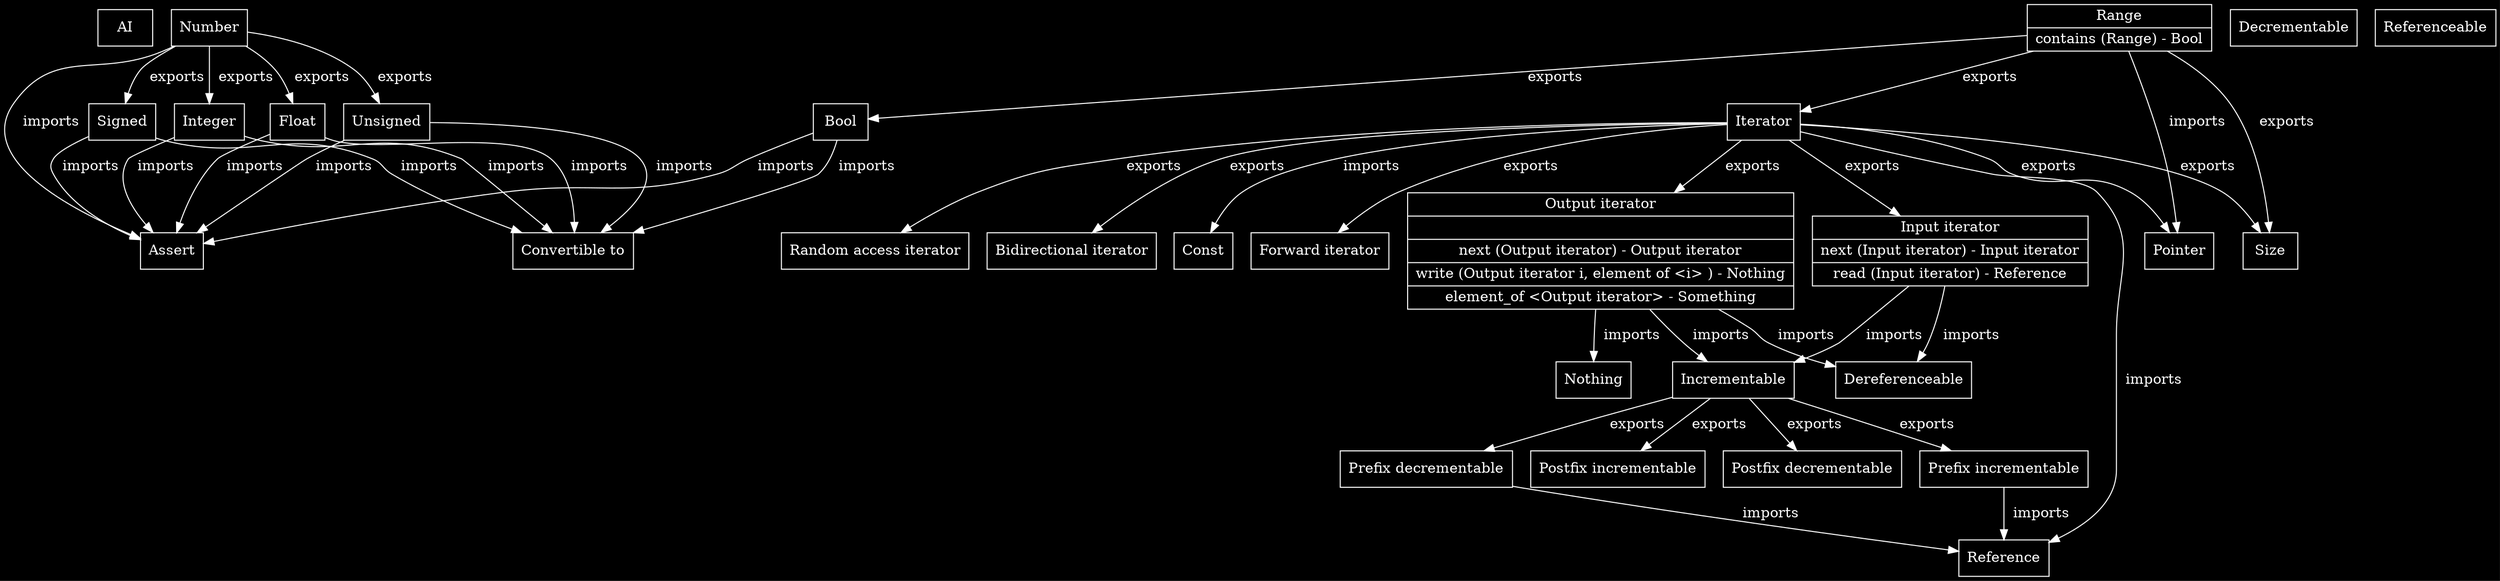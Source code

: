 digraph structs 
{
	bgcolor=red;
	compound=true;
	ratio=fill;
	fill=true;
	graph [dpi = 1000 bgcolor=black fontcolor=white color=white];
	node [dpi = 1000 bgcolor=black fillcolor=black style=filled color=white fontcolor=white];
	edge [dpi = 1000 bgcolor=black color=white fontcolor=white];


	AI [shape = record, label = "{AI}"]

	Assert [shape = record, label = "{Assert}"]


	"Bidirectional iterator" [shape = record, label = "{Bidirectional iterator}"]


	Bool [shape = record, label = "{Bool}"]

	"Bool" -> Convertible_to [shape = record, label = "  imports"]
	"Bool" -> Assert [shape = record, label = "  imports"]


	Const [shape = record, label = "{Const}"]	


	Convertible_to [shape = record, label = "{Convertible to}"]


	Decrementable [shape = record, label = "{Decrementable}"]


	Dereferenceable [shape = record, label = "{Dereferenceable}"]


	Float [shape = record, label = "{Float}"]

	"Forward iterator" [shape = record, label = "{Forward iterator}"]


	Integer [shape = record, label = "{Integer}"]

	"Integer" -> Convertible_to [shape = record, label = "  imports"]
	"Integer" -> Assert [shape = record, label = "  imports"]
	

	Iterator [shape = record, label = "{Iterator}"]

	"Iterator" -> "Input iterator" [shape = record, label = "  exports"]
	"Iterator" -> "Output iterator" [shape = record, label = "  exports"]
	"Iterator" -> "Forward iterator" [shape = record, label = "  exports"]
	"Iterator" -> "Bidirectional iterator" [shape = record, label = "  exports"]
	"Iterator" -> "Random access iterator" [shape = record, label = "  exports"]
	"Iterator" -> Const [shape = record, label = "  imports"]
	"Iterator" -> Pointer [shape = record, label = "  exports"]
	"Iterator" -> Size [shape = record, label = "  exports"]
	"Iterator" -> Reference [shape = record, label = "  imports"]


	Incrementable [shape = record, label = "{Incrementable}"]

	Incrementable -> "Prefix incrementable" [shape = record, label = "  exports"]
	Incrementable -> "Prefix decrementable" [shape = record, label = "  exports"]
	Incrementable -> "Postfix incrementable" [shape = record, label = "  exports"]
	Incrementable -> "Postfix decrementable" [shape = record, label = "  exports"]


	"Input iterator" [shape = record, label = "{{Input iterator}|{next (Input iterator) - Input iterator}|{read (Input iterator) - Reference}}"]

	"Input iterator" -> Incrementable [shape = record, label = "  imports"]
	"Input iterator" -> Dereferenceable [shape = record, label = "  imports"]


	Nothing [shape = record, label = "{Nothing}"]


	Number [shape = record, label = "{Number}"]

	"Number" -> Assert [shape = record, label = "  imports"]
	"Number" -> "Signed" [shape = record, label = "  exports"]
	"Number" -> "Unsigned" [shape = record, label = "  exports"]
	"Number" -> "Integer" [shape = record, label = "  exports"]
	"Number" -> "Float" [shape = record, label = "  exports"]


	"Output iterator" [shape = record, label = "{Output iterator |{}|{next (Output iterator) - Output iterator}|{write (Output iterator i, element of \<i\> ) - Nothing}|{element_of \<Output iterator\> - Something}}"]

	"Output iterator" -> Incrementable [shape = record, label = "  imports"]
	"Output iterator" -> Dereferenceable [shape = record, label = "  imports"]
	"Output iterator" -> Nothing [shape = record, label = "  imports"]


	Pointer [shape = record, label = "{Pointer}"]

	"Postfix incrementable" [shape = record, label = "{Postfix incrementable}"]

	"Postfix decrementable" [shape = record, label = "{Postfix decrementable}"]


	"Prefix incrementable" [shape = record, label = "{Prefix incrementable}"]

	"Prefix incrementable" -> Reference [shape = record, label = "  imports"]	


	"Prefix decrementable" [shape = record, label = "{Prefix decrementable}"]

	"Prefix decrementable" -> Reference [shape = record, label = "  imports"]


	"Random access iterator" [shape = record, label = "{Random access iterator}"]


	Range [shape = record, label = "{Range |{contains (Range) - Bool}}"]

	"Range" -> Bool [shape = record, label = "  exports"]
	"Range" -> Iterator [shape = record, label = "  exports"]
	"Range" -> Pointer [shape = record, label = "  imports"]
	"Range" -> Size [shape = record, label = "  exports"]


	Reference [shape = record, label = "{Reference}"]


	Referenceable [shape = record, label = "{Referenceable}"]	


	Signed [shape = record, label = "{Signed}"]

	"Signed" -> Convertible_to [shape = record, label = "  imports"]
	"Signed" -> Assert [shape = record, label = "  imports"]


	Size [shape = record, label = "{Size}"]


	Unsigned [shape = record, label = "{Unsigned}"]

	"Unsigned" -> Convertible_to [shape = record, label = "  imports"]
	"Unsigned" -> Assert [shape = record, label = "  imports"]





















	


	"Float" -> Convertible_to [shape = record, label = "  imports"]
	"Float" -> Assert [shape = record, label = "  imports"]
}


